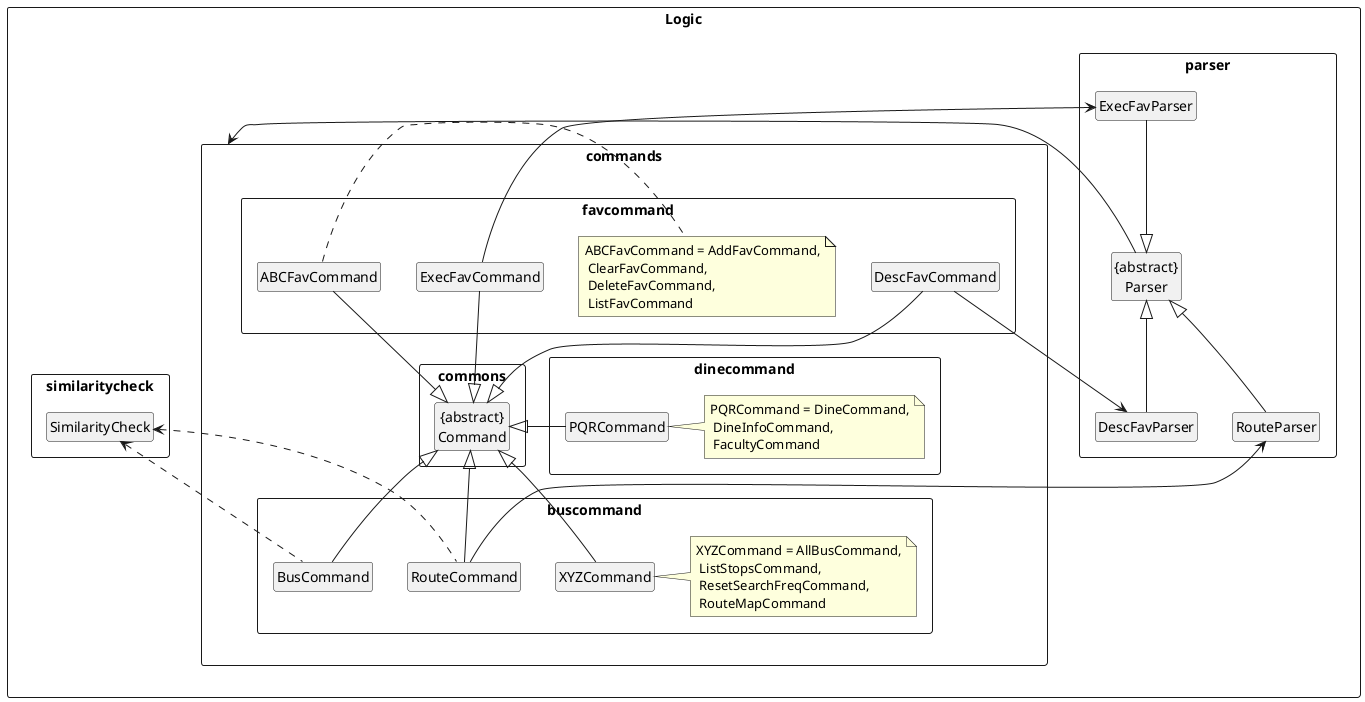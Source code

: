 @startuml

hide members
hide circle
skinparam classAttributeIconSize 0

Rectangle Logic {
Rectangle commands {
Rectangle commons {
Class "{abstract}\nCommand"
'Command <|-left ExitCommand
'Command <|- HelpCommand
}
Rectangle buscommand {
'Command <|-- AllBusCommand
"{abstract}\nCommand" <|-- BusCommand
'Command <|-- ListStopsCommand
'Command <|-- ResetSearchFreqCommand
"{abstract}\nCommand" <|-- RouteCommand
"{abstract}\nCommand" <|-- XYZCommand
note right: XYZCommand = AllBusCommand,\n ListStopsCommand,\n ResetSearchFreqCommand,\n RouteMapCommand
'Command <|-- RouteMapCommand
}
Rectangle dinecommand {
'Command <|-left DineCommand
'Command <|-left DineInfoCommand
"{abstract}\nCommand" <|-left PQRCommand
note right: PQRCommand = DineCommand,\n DineInfoCommand,\n FacultyCommand
}
Rectangle favcommand {
'Command <|--up AddFavCommand
'Command <|--up ClearFavCommand
'Command <|--up DeleteFavCommand
"{abstract}\nCommand" <|--up DescFavCommand
"{abstract}\nCommand" <|--up ExecFavCommand
"{abstract}\nCommand" <|--up ABCFavCommand
note right: ABCFavCommand = AddFavCommand,\n ClearFavCommand,\n DeleteFavCommand,\n ListFavCommand
'Command <|-- ListFavCommand
}
}
Rectangle parser {
"{abstract}\nParser" <|-- RouteParser
RouteParser <-down RouteCommand
"{abstract}\nParser" <|-- DescFavParser
DescFavParser <- DescFavCommand
"{abstract}\nParser" <|--up ExecFavParser
ExecFavParser <- ExecFavCommand
}

Rectangle similaritycheck {
SimilarityCheck <..down RouteCommand
SimilarityCheck <..down BusCommand
}
}

"{abstract}\nParser" --left> commands
@enduml